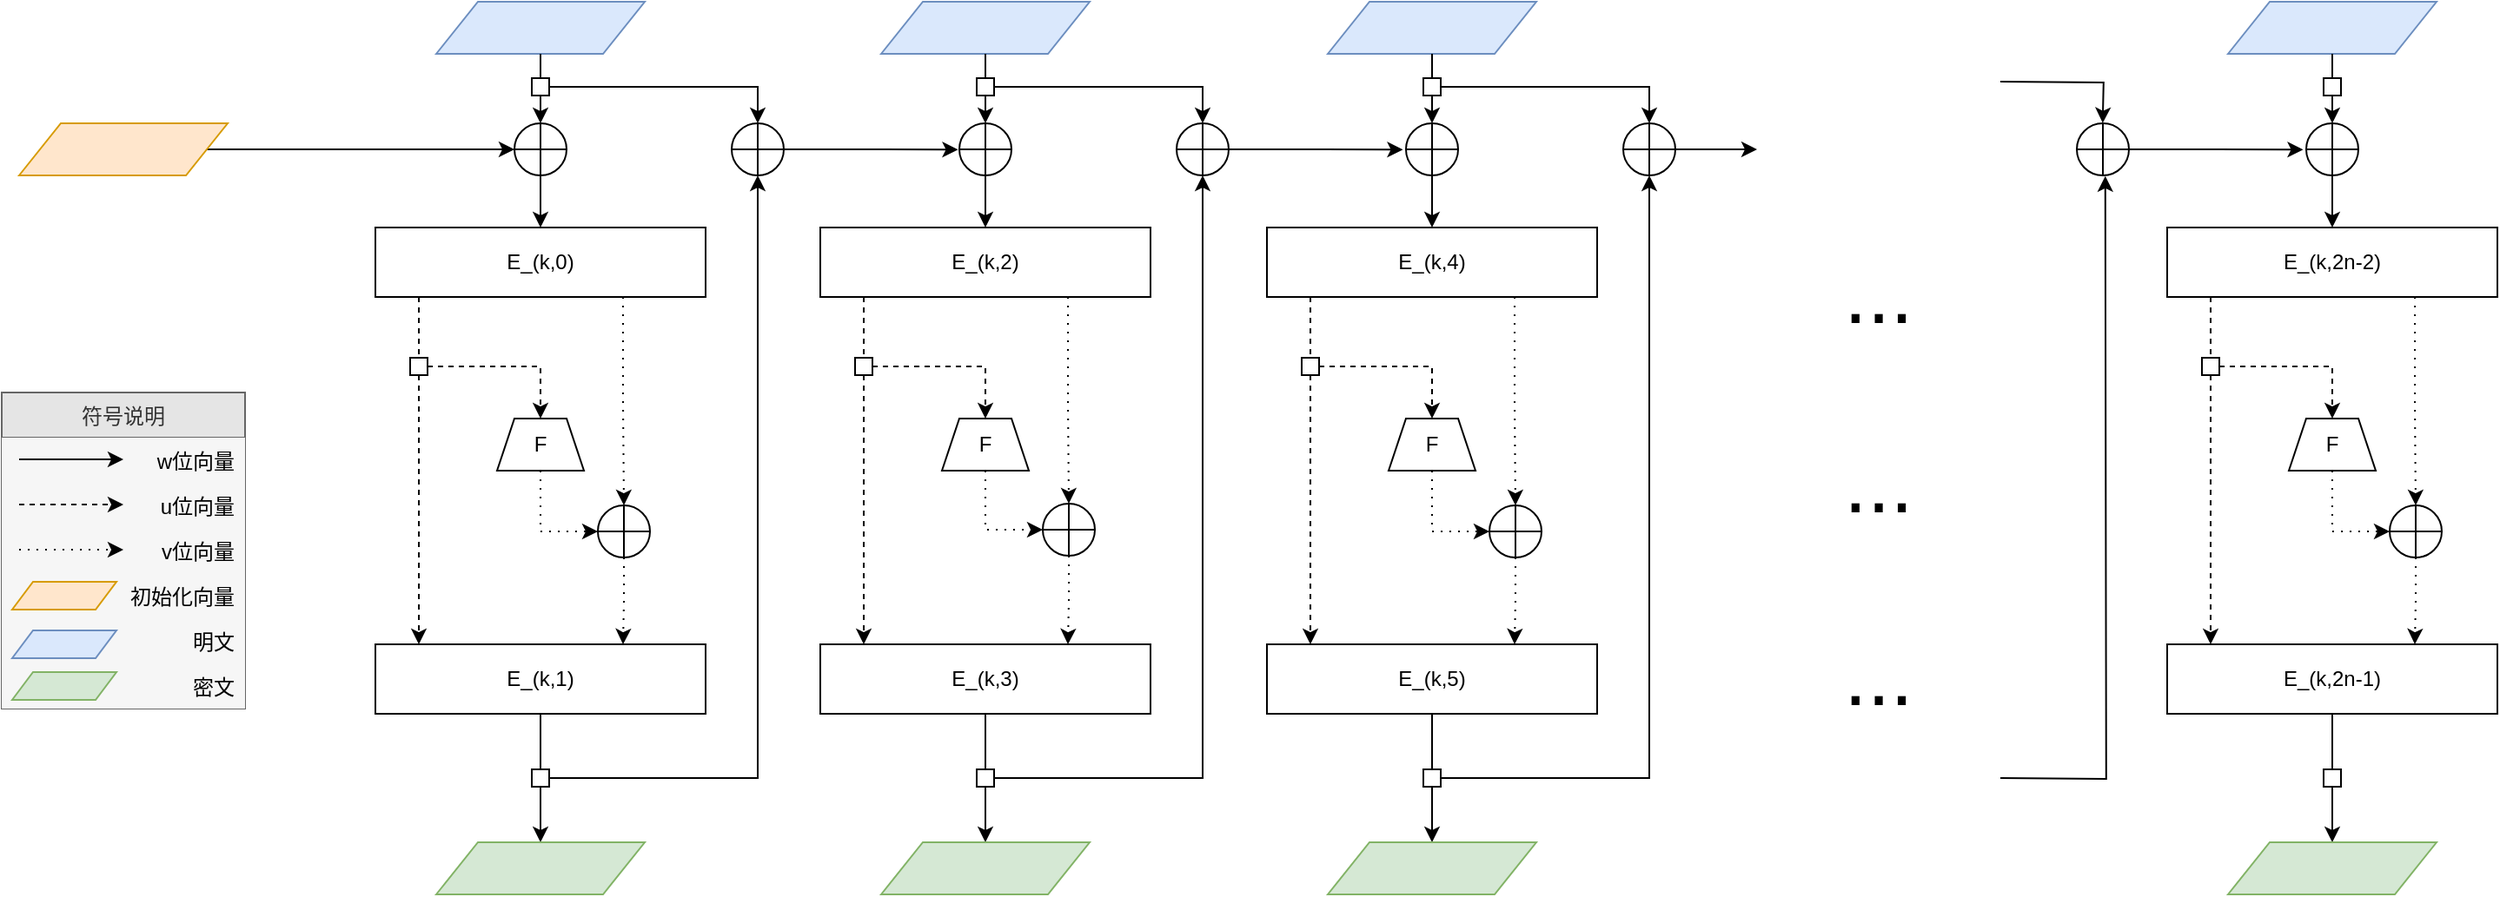 <mxfile version="10.6.7" type="github"><diagram id="4oEtLcobNDLr723CpN-W" name="Page-1"><mxGraphModel dx="1010" dy="571" grid="1" gridSize="10" guides="1" tooltips="1" connect="1" arrows="1" fold="1" page="1" pageScale="1" pageWidth="827" pageHeight="1169" math="0" shadow="0"><root><mxCell id="0"/><mxCell id="1" parent="0"/><mxCell id="2pu9vHIecw2JRhs14vnx-5" style="edgeStyle=orthogonalEdgeStyle;rounded=0;orthogonalLoop=1;jettySize=auto;html=1;exitX=0.5;exitY=1;exitDx=0;exitDy=0;entryX=0.5;entryY=0;entryDx=0;entryDy=0;" parent="1" source="2pu9vHIecw2JRhs14vnx-78" target="2pu9vHIecw2JRhs14vnx-4" edge="1"><mxGeometry relative="1" as="geometry"/></mxCell><mxCell id="2pu9vHIecw2JRhs14vnx-2" value="" style="shape=parallelogram;perimeter=parallelogramPerimeter;whiteSpace=wrap;html=1;fillColor=#dae8fc;strokeColor=#6c8ebf;" parent="1" vertex="1"><mxGeometry x="400" y="100" width="120" height="30" as="geometry"/></mxCell><mxCell id="2pu9vHIecw2JRhs14vnx-13" style="edgeStyle=orthogonalEdgeStyle;rounded=0;orthogonalLoop=1;jettySize=auto;html=1;exitX=0.25;exitY=1;exitDx=0;exitDy=0;entryX=0.5;entryY=0;entryDx=0;entryDy=0;dashed=1;endArrow=none;endFill=0;" parent="1" target="2pu9vHIecw2JRhs14vnx-9" edge="1"><mxGeometry relative="1" as="geometry"><mxPoint x="390" y="270" as="sourcePoint"/></mxGeometry></mxCell><mxCell id="2pu9vHIecw2JRhs14vnx-20" style="edgeStyle=orthogonalEdgeStyle;rounded=0;orthogonalLoop=1;jettySize=auto;html=1;exitX=0.75;exitY=1;exitDx=0;exitDy=0;entryX=0.5;entryY=0;entryDx=0;entryDy=0;endArrow=classic;endFill=1;dashed=1;dashPattern=1 4;" parent="1" source="2pu9vHIecw2JRhs14vnx-3" target="2pu9vHIecw2JRhs14vnx-19" edge="1"><mxGeometry relative="1" as="geometry"/></mxCell><mxCell id="2pu9vHIecw2JRhs14vnx-3" value="E_(k,0)" style="rounded=0;whiteSpace=wrap;html=1;" parent="1" vertex="1"><mxGeometry x="365" y="230" width="190" height="40" as="geometry"/></mxCell><mxCell id="2pu9vHIecw2JRhs14vnx-6" style="edgeStyle=orthogonalEdgeStyle;rounded=0;orthogonalLoop=1;jettySize=auto;html=1;exitX=0.5;exitY=1;exitDx=0;exitDy=0;entryX=0.5;entryY=0;entryDx=0;entryDy=0;" parent="1" source="2pu9vHIecw2JRhs14vnx-4" target="2pu9vHIecw2JRhs14vnx-3" edge="1"><mxGeometry relative="1" as="geometry"/></mxCell><mxCell id="2pu9vHIecw2JRhs14vnx-4" value="" style="shape=orEllipse;perimeter=ellipsePerimeter;whiteSpace=wrap;html=1;backgroundOutline=1;" parent="1" vertex="1"><mxGeometry x="445" y="170" width="30" height="30" as="geometry"/></mxCell><mxCell id="2pu9vHIecw2JRhs14vnx-24" style="edgeStyle=orthogonalEdgeStyle;rounded=0;orthogonalLoop=1;jettySize=auto;html=1;exitX=0.5;exitY=1;exitDx=0;exitDy=0;entryX=0.5;entryY=0;entryDx=0;entryDy=0;endArrow=classic;endFill=1;" parent="1" source="2pu9vHIecw2JRhs14vnx-83" target="2pu9vHIecw2JRhs14vnx-23" edge="1"><mxGeometry relative="1" as="geometry"/></mxCell><mxCell id="2pu9vHIecw2JRhs14vnx-7" value="E_(k,1)" style="rounded=0;whiteSpace=wrap;html=1;" parent="1" vertex="1"><mxGeometry x="365" y="470" width="190" height="40" as="geometry"/></mxCell><mxCell id="2pu9vHIecw2JRhs14vnx-15" style="edgeStyle=orthogonalEdgeStyle;rounded=0;orthogonalLoop=1;jettySize=auto;html=1;exitX=0.5;exitY=1;exitDx=0;exitDy=0;entryX=0.25;entryY=0;entryDx=0;entryDy=0;dashed=1;" parent="1" source="2pu9vHIecw2JRhs14vnx-9" edge="1"><mxGeometry relative="1" as="geometry"><mxPoint x="390" y="470" as="targetPoint"/></mxGeometry></mxCell><mxCell id="2pu9vHIecw2JRhs14vnx-17" style="edgeStyle=orthogonalEdgeStyle;rounded=0;orthogonalLoop=1;jettySize=auto;html=1;exitX=1;exitY=0.5;exitDx=0;exitDy=0;entryX=0.5;entryY=0;entryDx=0;entryDy=0;dashed=1;endArrow=classic;endFill=1;" parent="1" source="2pu9vHIecw2JRhs14vnx-9" target="2pu9vHIecw2JRhs14vnx-16" edge="1"><mxGeometry relative="1" as="geometry"/></mxCell><mxCell id="2pu9vHIecw2JRhs14vnx-9" value="" style="rounded=0;whiteSpace=wrap;html=1;" parent="1" vertex="1"><mxGeometry x="385" y="305" width="10" height="10" as="geometry"/></mxCell><mxCell id="2pu9vHIecw2JRhs14vnx-21" style="edgeStyle=orthogonalEdgeStyle;rounded=0;orthogonalLoop=1;jettySize=auto;html=1;exitX=0.5;exitY=1;exitDx=0;exitDy=0;entryX=0;entryY=0.5;entryDx=0;entryDy=0;dashed=1;endArrow=classic;endFill=1;dashPattern=1 4;" parent="1" source="2pu9vHIecw2JRhs14vnx-16" target="2pu9vHIecw2JRhs14vnx-19" edge="1"><mxGeometry relative="1" as="geometry"/></mxCell><mxCell id="2pu9vHIecw2JRhs14vnx-16" value="F" style="shape=trapezoid;perimeter=trapezoidPerimeter;whiteSpace=wrap;html=1;" parent="1" vertex="1"><mxGeometry x="435" y="340" width="50" height="30" as="geometry"/></mxCell><mxCell id="2pu9vHIecw2JRhs14vnx-22" style="edgeStyle=orthogonalEdgeStyle;rounded=0;orthogonalLoop=1;jettySize=auto;html=1;exitX=0.5;exitY=1;exitDx=0;exitDy=0;entryX=0.75;entryY=0;entryDx=0;entryDy=0;endArrow=classic;endFill=1;dashed=1;dashPattern=1 4;" parent="1" source="2pu9vHIecw2JRhs14vnx-19" target="2pu9vHIecw2JRhs14vnx-7" edge="1"><mxGeometry relative="1" as="geometry"/></mxCell><mxCell id="2pu9vHIecw2JRhs14vnx-19" value="" style="shape=orEllipse;perimeter=ellipsePerimeter;whiteSpace=wrap;html=1;backgroundOutline=1;" parent="1" vertex="1"><mxGeometry x="493" y="390" width="30" height="30" as="geometry"/></mxCell><mxCell id="2pu9vHIecw2JRhs14vnx-23" value="" style="shape=parallelogram;perimeter=parallelogramPerimeter;whiteSpace=wrap;html=1;fillColor=#d5e8d4;strokeColor=#82b366;" parent="1" vertex="1"><mxGeometry x="400" y="584" width="120" height="30" as="geometry"/></mxCell><mxCell id="2pu9vHIecw2JRhs14vnx-77" style="edgeStyle=orthogonalEdgeStyle;rounded=0;orthogonalLoop=1;jettySize=auto;html=1;exitX=1;exitY=0.5;exitDx=0;exitDy=0;entryX=0;entryY=0.5;entryDx=0;entryDy=0;endArrow=classic;endFill=1;" parent="1" source="2pu9vHIecw2JRhs14vnx-76" target="2pu9vHIecw2JRhs14vnx-4" edge="1"><mxGeometry relative="1" as="geometry"/></mxCell><mxCell id="2pu9vHIecw2JRhs14vnx-76" value="" style="shape=parallelogram;perimeter=parallelogramPerimeter;whiteSpace=wrap;html=1;fillColor=#ffe6cc;strokeColor=#d79b00;" parent="1" vertex="1"><mxGeometry x="160" y="170" width="120" height="30" as="geometry"/></mxCell><mxCell id="2pu9vHIecw2JRhs14vnx-194" style="edgeStyle=orthogonalEdgeStyle;rounded=0;orthogonalLoop=1;jettySize=auto;html=1;exitX=1;exitY=0.5;exitDx=0;exitDy=0;entryX=0.5;entryY=0;entryDx=0;entryDy=0;endArrow=classic;endFill=1;" parent="1" source="2pu9vHIecw2JRhs14vnx-78" target="2pu9vHIecw2JRhs14vnx-80" edge="1"><mxGeometry relative="1" as="geometry"/></mxCell><mxCell id="2pu9vHIecw2JRhs14vnx-78" value="" style="rounded=0;whiteSpace=wrap;html=1;" parent="1" vertex="1"><mxGeometry x="455" y="144" width="10" height="10" as="geometry"/></mxCell><mxCell id="2pu9vHIecw2JRhs14vnx-79" style="edgeStyle=orthogonalEdgeStyle;rounded=0;orthogonalLoop=1;jettySize=auto;html=1;exitX=0.5;exitY=1;exitDx=0;exitDy=0;entryX=0.5;entryY=0;entryDx=0;entryDy=0;endArrow=none;endFill=0;" parent="1" source="2pu9vHIecw2JRhs14vnx-2" target="2pu9vHIecw2JRhs14vnx-78" edge="1"><mxGeometry relative="1" as="geometry"><mxPoint x="460.235" y="129.824" as="sourcePoint"/><mxPoint x="460.235" y="169.824" as="targetPoint"/></mxGeometry></mxCell><mxCell id="2pu9vHIecw2JRhs14vnx-86" style="edgeStyle=orthogonalEdgeStyle;rounded=0;orthogonalLoop=1;jettySize=auto;html=1;exitX=1;exitY=0.5;exitDx=0;exitDy=0;entryX=0;entryY=0.5;entryDx=0;entryDy=0;endArrow=classic;endFill=1;" parent="1" source="2pu9vHIecw2JRhs14vnx-80" edge="1"><mxGeometry relative="1" as="geometry"><mxPoint x="700.235" y="185.118" as="targetPoint"/></mxGeometry></mxCell><mxCell id="2pu9vHIecw2JRhs14vnx-80" value="" style="shape=orEllipse;perimeter=ellipsePerimeter;whiteSpace=wrap;html=1;backgroundOutline=1;" parent="1" vertex="1"><mxGeometry x="570" y="170" width="30" height="30" as="geometry"/></mxCell><mxCell id="2pu9vHIecw2JRhs14vnx-85" style="edgeStyle=orthogonalEdgeStyle;rounded=0;orthogonalLoop=1;jettySize=auto;html=1;exitX=1;exitY=0.5;exitDx=0;exitDy=0;entryX=0.5;entryY=1;entryDx=0;entryDy=0;endArrow=classic;endFill=1;" parent="1" source="2pu9vHIecw2JRhs14vnx-83" target="2pu9vHIecw2JRhs14vnx-80" edge="1"><mxGeometry relative="1" as="geometry"/></mxCell><mxCell id="2pu9vHIecw2JRhs14vnx-83" value="" style="rounded=0;whiteSpace=wrap;html=1;" parent="1" vertex="1"><mxGeometry x="455" y="542" width="10" height="10" as="geometry"/></mxCell><mxCell id="2pu9vHIecw2JRhs14vnx-84" style="edgeStyle=orthogonalEdgeStyle;rounded=0;orthogonalLoop=1;jettySize=auto;html=1;exitX=0.5;exitY=1;exitDx=0;exitDy=0;entryX=0.5;entryY=0;entryDx=0;entryDy=0;endArrow=none;endFill=0;" parent="1" source="2pu9vHIecw2JRhs14vnx-7" target="2pu9vHIecw2JRhs14vnx-83" edge="1"><mxGeometry relative="1" as="geometry"><mxPoint x="460.235" y="509.824" as="sourcePoint"/><mxPoint x="460.235" y="583.941" as="targetPoint"/></mxGeometry></mxCell><mxCell id="2pu9vHIecw2JRhs14vnx-87" style="edgeStyle=orthogonalEdgeStyle;rounded=0;orthogonalLoop=1;jettySize=auto;html=1;exitX=0.5;exitY=1;exitDx=0;exitDy=0;entryX=0.5;entryY=0;entryDx=0;entryDy=0;" parent="1" source="2pu9vHIecw2JRhs14vnx-105" target="2pu9vHIecw2JRhs14vnx-94" edge="1"><mxGeometry relative="1" as="geometry"/></mxCell><mxCell id="2pu9vHIecw2JRhs14vnx-88" value="" style="shape=parallelogram;perimeter=parallelogramPerimeter;whiteSpace=wrap;html=1;fillColor=#dae8fc;strokeColor=#6c8ebf;" parent="1" vertex="1"><mxGeometry x="656" y="100" width="120" height="30" as="geometry"/></mxCell><mxCell id="2pu9vHIecw2JRhs14vnx-89" style="edgeStyle=orthogonalEdgeStyle;rounded=0;orthogonalLoop=1;jettySize=auto;html=1;exitX=0.25;exitY=1;exitDx=0;exitDy=0;entryX=0.5;entryY=0;entryDx=0;entryDy=0;dashed=1;endArrow=none;endFill=0;" parent="1" target="2pu9vHIecw2JRhs14vnx-99" edge="1"><mxGeometry relative="1" as="geometry"><mxPoint x="646" y="270" as="sourcePoint"/></mxGeometry></mxCell><mxCell id="2pu9vHIecw2JRhs14vnx-90" style="edgeStyle=orthogonalEdgeStyle;rounded=0;orthogonalLoop=1;jettySize=auto;html=1;exitX=0.75;exitY=1;exitDx=0;exitDy=0;entryX=0.5;entryY=0;entryDx=0;entryDy=0;endArrow=classic;endFill=1;dashed=1;dashPattern=1 4;" parent="1" source="2pu9vHIecw2JRhs14vnx-91" target="2pu9vHIecw2JRhs14vnx-103" edge="1"><mxGeometry relative="1" as="geometry"/></mxCell><mxCell id="2pu9vHIecw2JRhs14vnx-91" value="E_(k,2)" style="rounded=0;whiteSpace=wrap;html=1;" parent="1" vertex="1"><mxGeometry x="621" y="230" width="190" height="40" as="geometry"/></mxCell><mxCell id="2pu9vHIecw2JRhs14vnx-92" style="edgeStyle=orthogonalEdgeStyle;rounded=0;orthogonalLoop=1;jettySize=auto;html=1;exitX=0.5;exitY=1;exitDx=0;exitDy=0;entryX=0.5;entryY=0;entryDx=0;entryDy=0;" parent="1" source="2pu9vHIecw2JRhs14vnx-94" target="2pu9vHIecw2JRhs14vnx-91" edge="1"><mxGeometry relative="1" as="geometry"/></mxCell><mxCell id="2pu9vHIecw2JRhs14vnx-94" value="" style="shape=orEllipse;perimeter=ellipsePerimeter;whiteSpace=wrap;html=1;backgroundOutline=1;" parent="1" vertex="1"><mxGeometry x="701" y="170" width="30" height="30" as="geometry"/></mxCell><mxCell id="2pu9vHIecw2JRhs14vnx-95" style="edgeStyle=orthogonalEdgeStyle;rounded=0;orthogonalLoop=1;jettySize=auto;html=1;exitX=0.5;exitY=1;exitDx=0;exitDy=0;entryX=0.5;entryY=0;entryDx=0;entryDy=0;endArrow=classic;endFill=1;" parent="1" source="2pu9vHIecw2JRhs14vnx-110" target="2pu9vHIecw2JRhs14vnx-104" edge="1"><mxGeometry relative="1" as="geometry"/></mxCell><mxCell id="2pu9vHIecw2JRhs14vnx-96" value="E_(k,3)" style="rounded=0;whiteSpace=wrap;html=1;" parent="1" vertex="1"><mxGeometry x="621" y="470" width="190" height="40" as="geometry"/></mxCell><mxCell id="2pu9vHIecw2JRhs14vnx-97" style="edgeStyle=orthogonalEdgeStyle;rounded=0;orthogonalLoop=1;jettySize=auto;html=1;exitX=0.5;exitY=1;exitDx=0;exitDy=0;entryX=0.25;entryY=0;entryDx=0;entryDy=0;dashed=1;" parent="1" source="2pu9vHIecw2JRhs14vnx-99" edge="1"><mxGeometry relative="1" as="geometry"><mxPoint x="646" y="470" as="targetPoint"/></mxGeometry></mxCell><mxCell id="2pu9vHIecw2JRhs14vnx-98" style="edgeStyle=orthogonalEdgeStyle;rounded=0;orthogonalLoop=1;jettySize=auto;html=1;exitX=1;exitY=0.5;exitDx=0;exitDy=0;entryX=0.5;entryY=0;entryDx=0;entryDy=0;dashed=1;endArrow=classic;endFill=1;" parent="1" source="2pu9vHIecw2JRhs14vnx-99" target="2pu9vHIecw2JRhs14vnx-101" edge="1"><mxGeometry relative="1" as="geometry"/></mxCell><mxCell id="2pu9vHIecw2JRhs14vnx-99" value="" style="rounded=0;whiteSpace=wrap;html=1;" parent="1" vertex="1"><mxGeometry x="641" y="305" width="10" height="10" as="geometry"/></mxCell><mxCell id="2pu9vHIecw2JRhs14vnx-100" style="edgeStyle=orthogonalEdgeStyle;rounded=0;orthogonalLoop=1;jettySize=auto;html=1;exitX=0.5;exitY=1;exitDx=0;exitDy=0;entryX=0;entryY=0.5;entryDx=0;entryDy=0;dashed=1;endArrow=classic;endFill=1;dashPattern=1 4;" parent="1" source="2pu9vHIecw2JRhs14vnx-101" target="2pu9vHIecw2JRhs14vnx-103" edge="1"><mxGeometry relative="1" as="geometry"/></mxCell><mxCell id="2pu9vHIecw2JRhs14vnx-101" value="F" style="shape=trapezoid;perimeter=trapezoidPerimeter;whiteSpace=wrap;html=1;" parent="1" vertex="1"><mxGeometry x="691" y="340" width="50" height="30" as="geometry"/></mxCell><mxCell id="2pu9vHIecw2JRhs14vnx-102" style="edgeStyle=orthogonalEdgeStyle;rounded=0;orthogonalLoop=1;jettySize=auto;html=1;exitX=0.5;exitY=1;exitDx=0;exitDy=0;entryX=0.75;entryY=0;entryDx=0;entryDy=0;endArrow=classic;endFill=1;dashed=1;dashPattern=1 4;" parent="1" source="2pu9vHIecw2JRhs14vnx-103" target="2pu9vHIecw2JRhs14vnx-96" edge="1"><mxGeometry relative="1" as="geometry"/></mxCell><mxCell id="2pu9vHIecw2JRhs14vnx-103" value="" style="shape=orEllipse;perimeter=ellipsePerimeter;whiteSpace=wrap;html=1;backgroundOutline=1;" parent="1" vertex="1"><mxGeometry x="749" y="389" width="30" height="30" as="geometry"/></mxCell><mxCell id="2pu9vHIecw2JRhs14vnx-104" value="" style="shape=parallelogram;perimeter=parallelogramPerimeter;whiteSpace=wrap;html=1;fillColor=#d5e8d4;strokeColor=#82b366;" parent="1" vertex="1"><mxGeometry x="656" y="584" width="120" height="30" as="geometry"/></mxCell><mxCell id="2pu9vHIecw2JRhs14vnx-195" style="edgeStyle=orthogonalEdgeStyle;rounded=0;orthogonalLoop=1;jettySize=auto;html=1;exitX=1;exitY=0.5;exitDx=0;exitDy=0;entryX=0.5;entryY=0;entryDx=0;entryDy=0;endArrow=classic;endFill=1;" parent="1" source="2pu9vHIecw2JRhs14vnx-105" target="2pu9vHIecw2JRhs14vnx-108" edge="1"><mxGeometry relative="1" as="geometry"/></mxCell><mxCell id="2pu9vHIecw2JRhs14vnx-105" value="" style="rounded=0;whiteSpace=wrap;html=1;" parent="1" vertex="1"><mxGeometry x="711" y="144" width="10" height="10" as="geometry"/></mxCell><mxCell id="2pu9vHIecw2JRhs14vnx-106" style="edgeStyle=orthogonalEdgeStyle;rounded=0;orthogonalLoop=1;jettySize=auto;html=1;exitX=0.5;exitY=1;exitDx=0;exitDy=0;entryX=0.5;entryY=0;entryDx=0;entryDy=0;endArrow=none;endFill=0;" parent="1" source="2pu9vHIecw2JRhs14vnx-88" target="2pu9vHIecw2JRhs14vnx-105" edge="1"><mxGeometry relative="1" as="geometry"><mxPoint x="716.235" y="129.824" as="sourcePoint"/><mxPoint x="716.235" y="169.824" as="targetPoint"/></mxGeometry></mxCell><mxCell id="2pu9vHIecw2JRhs14vnx-107" style="edgeStyle=orthogonalEdgeStyle;rounded=0;orthogonalLoop=1;jettySize=auto;html=1;exitX=1;exitY=0.5;exitDx=0;exitDy=0;entryX=0;entryY=0.5;entryDx=0;entryDy=0;endArrow=classic;endFill=1;" parent="1" source="2pu9vHIecw2JRhs14vnx-108" edge="1"><mxGeometry relative="1" as="geometry"><mxPoint x="956.235" y="185.118" as="targetPoint"/></mxGeometry></mxCell><mxCell id="2pu9vHIecw2JRhs14vnx-108" value="" style="shape=orEllipse;perimeter=ellipsePerimeter;whiteSpace=wrap;html=1;backgroundOutline=1;" parent="1" vertex="1"><mxGeometry x="826" y="170" width="30" height="30" as="geometry"/></mxCell><mxCell id="2pu9vHIecw2JRhs14vnx-109" style="edgeStyle=orthogonalEdgeStyle;rounded=0;orthogonalLoop=1;jettySize=auto;html=1;exitX=1;exitY=0.5;exitDx=0;exitDy=0;entryX=0.5;entryY=1;entryDx=0;entryDy=0;endArrow=classic;endFill=1;" parent="1" source="2pu9vHIecw2JRhs14vnx-110" target="2pu9vHIecw2JRhs14vnx-108" edge="1"><mxGeometry relative="1" as="geometry"/></mxCell><mxCell id="2pu9vHIecw2JRhs14vnx-110" value="" style="rounded=0;whiteSpace=wrap;html=1;" parent="1" vertex="1"><mxGeometry x="711" y="542" width="10" height="10" as="geometry"/></mxCell><mxCell id="2pu9vHIecw2JRhs14vnx-111" style="edgeStyle=orthogonalEdgeStyle;rounded=0;orthogonalLoop=1;jettySize=auto;html=1;exitX=0.5;exitY=1;exitDx=0;exitDy=0;entryX=0.5;entryY=0;entryDx=0;entryDy=0;endArrow=none;endFill=0;" parent="1" source="2pu9vHIecw2JRhs14vnx-96" target="2pu9vHIecw2JRhs14vnx-110" edge="1"><mxGeometry relative="1" as="geometry"><mxPoint x="716.235" y="509.824" as="sourcePoint"/><mxPoint x="716.235" y="583.941" as="targetPoint"/></mxGeometry></mxCell><mxCell id="2pu9vHIecw2JRhs14vnx-138" style="edgeStyle=orthogonalEdgeStyle;rounded=0;orthogonalLoop=1;jettySize=auto;html=1;exitX=0.5;exitY=1;exitDx=0;exitDy=0;entryX=0.5;entryY=0;entryDx=0;entryDy=0;" parent="1" source="2pu9vHIecw2JRhs14vnx-156" target="2pu9vHIecw2JRhs14vnx-145" edge="1"><mxGeometry relative="1" as="geometry"/></mxCell><mxCell id="2pu9vHIecw2JRhs14vnx-139" value="" style="shape=parallelogram;perimeter=parallelogramPerimeter;whiteSpace=wrap;html=1;fillColor=#dae8fc;strokeColor=#6c8ebf;" parent="1" vertex="1"><mxGeometry x="913" y="100" width="120" height="30" as="geometry"/></mxCell><mxCell id="2pu9vHIecw2JRhs14vnx-140" style="edgeStyle=orthogonalEdgeStyle;rounded=0;orthogonalLoop=1;jettySize=auto;html=1;exitX=0.25;exitY=1;exitDx=0;exitDy=0;entryX=0.5;entryY=0;entryDx=0;entryDy=0;dashed=1;endArrow=none;endFill=0;" parent="1" target="2pu9vHIecw2JRhs14vnx-150" edge="1"><mxGeometry relative="1" as="geometry"><mxPoint x="903" y="270" as="sourcePoint"/></mxGeometry></mxCell><mxCell id="2pu9vHIecw2JRhs14vnx-141" style="edgeStyle=orthogonalEdgeStyle;rounded=0;orthogonalLoop=1;jettySize=auto;html=1;exitX=0.75;exitY=1;exitDx=0;exitDy=0;entryX=0.5;entryY=0;entryDx=0;entryDy=0;endArrow=classic;endFill=1;dashed=1;dashPattern=1 4;" parent="1" source="2pu9vHIecw2JRhs14vnx-142" target="2pu9vHIecw2JRhs14vnx-154" edge="1"><mxGeometry relative="1" as="geometry"/></mxCell><mxCell id="2pu9vHIecw2JRhs14vnx-142" value="E_(k,4)" style="rounded=0;whiteSpace=wrap;html=1;" parent="1" vertex="1"><mxGeometry x="878" y="230" width="190" height="40" as="geometry"/></mxCell><mxCell id="2pu9vHIecw2JRhs14vnx-143" style="edgeStyle=orthogonalEdgeStyle;rounded=0;orthogonalLoop=1;jettySize=auto;html=1;exitX=0.5;exitY=1;exitDx=0;exitDy=0;entryX=0.5;entryY=0;entryDx=0;entryDy=0;" parent="1" source="2pu9vHIecw2JRhs14vnx-145" target="2pu9vHIecw2JRhs14vnx-142" edge="1"><mxGeometry relative="1" as="geometry"/></mxCell><mxCell id="2pu9vHIecw2JRhs14vnx-145" value="" style="shape=orEllipse;perimeter=ellipsePerimeter;whiteSpace=wrap;html=1;backgroundOutline=1;" parent="1" vertex="1"><mxGeometry x="958" y="170" width="30" height="30" as="geometry"/></mxCell><mxCell id="2pu9vHIecw2JRhs14vnx-146" style="edgeStyle=orthogonalEdgeStyle;rounded=0;orthogonalLoop=1;jettySize=auto;html=1;exitX=0.5;exitY=1;exitDx=0;exitDy=0;entryX=0.5;entryY=0;entryDx=0;entryDy=0;endArrow=classic;endFill=1;" parent="1" source="2pu9vHIecw2JRhs14vnx-161" target="2pu9vHIecw2JRhs14vnx-155" edge="1"><mxGeometry relative="1" as="geometry"/></mxCell><mxCell id="2pu9vHIecw2JRhs14vnx-147" value="E_(k,5)" style="rounded=0;whiteSpace=wrap;html=1;" parent="1" vertex="1"><mxGeometry x="878" y="470" width="190" height="40" as="geometry"/></mxCell><mxCell id="2pu9vHIecw2JRhs14vnx-148" style="edgeStyle=orthogonalEdgeStyle;rounded=0;orthogonalLoop=1;jettySize=auto;html=1;exitX=0.5;exitY=1;exitDx=0;exitDy=0;entryX=0.25;entryY=0;entryDx=0;entryDy=0;dashed=1;" parent="1" source="2pu9vHIecw2JRhs14vnx-150" edge="1"><mxGeometry relative="1" as="geometry"><mxPoint x="903" y="470" as="targetPoint"/></mxGeometry></mxCell><mxCell id="2pu9vHIecw2JRhs14vnx-149" style="edgeStyle=orthogonalEdgeStyle;rounded=0;orthogonalLoop=1;jettySize=auto;html=1;exitX=1;exitY=0.5;exitDx=0;exitDy=0;entryX=0.5;entryY=0;entryDx=0;entryDy=0;dashed=1;endArrow=classic;endFill=1;" parent="1" source="2pu9vHIecw2JRhs14vnx-150" target="2pu9vHIecw2JRhs14vnx-152" edge="1"><mxGeometry relative="1" as="geometry"/></mxCell><mxCell id="2pu9vHIecw2JRhs14vnx-150" value="" style="rounded=0;whiteSpace=wrap;html=1;" parent="1" vertex="1"><mxGeometry x="898" y="305" width="10" height="10" as="geometry"/></mxCell><mxCell id="2pu9vHIecw2JRhs14vnx-151" style="edgeStyle=orthogonalEdgeStyle;rounded=0;orthogonalLoop=1;jettySize=auto;html=1;exitX=0.5;exitY=1;exitDx=0;exitDy=0;entryX=0;entryY=0.5;entryDx=0;entryDy=0;dashed=1;endArrow=classic;endFill=1;dashPattern=1 4;" parent="1" source="2pu9vHIecw2JRhs14vnx-152" target="2pu9vHIecw2JRhs14vnx-154" edge="1"><mxGeometry relative="1" as="geometry"/></mxCell><mxCell id="2pu9vHIecw2JRhs14vnx-152" value="F" style="shape=trapezoid;perimeter=trapezoidPerimeter;whiteSpace=wrap;html=1;" parent="1" vertex="1"><mxGeometry x="948" y="340" width="50" height="30" as="geometry"/></mxCell><mxCell id="2pu9vHIecw2JRhs14vnx-153" style="edgeStyle=orthogonalEdgeStyle;rounded=0;orthogonalLoop=1;jettySize=auto;html=1;exitX=0.5;exitY=1;exitDx=0;exitDy=0;entryX=0.75;entryY=0;entryDx=0;entryDy=0;endArrow=classic;endFill=1;dashed=1;dashPattern=1 4;" parent="1" source="2pu9vHIecw2JRhs14vnx-154" target="2pu9vHIecw2JRhs14vnx-147" edge="1"><mxGeometry relative="1" as="geometry"/></mxCell><mxCell id="2pu9vHIecw2JRhs14vnx-154" value="" style="shape=orEllipse;perimeter=ellipsePerimeter;whiteSpace=wrap;html=1;backgroundOutline=1;" parent="1" vertex="1"><mxGeometry x="1006" y="390" width="30" height="30" as="geometry"/></mxCell><mxCell id="2pu9vHIecw2JRhs14vnx-155" value="" style="shape=parallelogram;perimeter=parallelogramPerimeter;whiteSpace=wrap;html=1;fillColor=#d5e8d4;strokeColor=#82b366;" parent="1" vertex="1"><mxGeometry x="913" y="584" width="120" height="30" as="geometry"/></mxCell><mxCell id="2pu9vHIecw2JRhs14vnx-200" style="edgeStyle=orthogonalEdgeStyle;rounded=0;orthogonalLoop=1;jettySize=auto;html=1;exitX=1;exitY=0.5;exitDx=0;exitDy=0;entryX=0.5;entryY=0;entryDx=0;entryDy=0;endArrow=classic;endFill=1;" parent="1" source="2pu9vHIecw2JRhs14vnx-156" target="2pu9vHIecw2JRhs14vnx-159" edge="1"><mxGeometry relative="1" as="geometry"/></mxCell><mxCell id="2pu9vHIecw2JRhs14vnx-156" value="" style="rounded=0;whiteSpace=wrap;html=1;" parent="1" vertex="1"><mxGeometry x="968" y="144" width="10" height="10" as="geometry"/></mxCell><mxCell id="2pu9vHIecw2JRhs14vnx-157" style="edgeStyle=orthogonalEdgeStyle;rounded=0;orthogonalLoop=1;jettySize=auto;html=1;exitX=0.5;exitY=1;exitDx=0;exitDy=0;entryX=0.5;entryY=0;entryDx=0;entryDy=0;endArrow=none;endFill=0;" parent="1" source="2pu9vHIecw2JRhs14vnx-139" target="2pu9vHIecw2JRhs14vnx-156" edge="1"><mxGeometry relative="1" as="geometry"><mxPoint x="973.235" y="129.824" as="sourcePoint"/><mxPoint x="973.235" y="169.824" as="targetPoint"/></mxGeometry></mxCell><mxCell id="2pu9vHIecw2JRhs14vnx-158" style="edgeStyle=orthogonalEdgeStyle;rounded=0;orthogonalLoop=1;jettySize=auto;html=1;exitX=1;exitY=0.5;exitDx=0;exitDy=0;endArrow=classic;endFill=1;" parent="1" source="2pu9vHIecw2JRhs14vnx-159" edge="1"><mxGeometry relative="1" as="geometry"><mxPoint x="1160" y="185" as="targetPoint"/></mxGeometry></mxCell><mxCell id="2pu9vHIecw2JRhs14vnx-159" value="" style="shape=orEllipse;perimeter=ellipsePerimeter;whiteSpace=wrap;html=1;backgroundOutline=1;" parent="1" vertex="1"><mxGeometry x="1083" y="170" width="30" height="30" as="geometry"/></mxCell><mxCell id="2pu9vHIecw2JRhs14vnx-160" style="edgeStyle=orthogonalEdgeStyle;rounded=0;orthogonalLoop=1;jettySize=auto;html=1;exitX=1;exitY=0.5;exitDx=0;exitDy=0;entryX=0.5;entryY=1;entryDx=0;entryDy=0;endArrow=classic;endFill=1;" parent="1" source="2pu9vHIecw2JRhs14vnx-161" target="2pu9vHIecw2JRhs14vnx-159" edge="1"><mxGeometry relative="1" as="geometry"/></mxCell><mxCell id="2pu9vHIecw2JRhs14vnx-161" value="" style="rounded=0;whiteSpace=wrap;html=1;" parent="1" vertex="1"><mxGeometry x="968" y="542" width="10" height="10" as="geometry"/></mxCell><mxCell id="2pu9vHIecw2JRhs14vnx-162" style="edgeStyle=orthogonalEdgeStyle;rounded=0;orthogonalLoop=1;jettySize=auto;html=1;exitX=0.5;exitY=1;exitDx=0;exitDy=0;entryX=0.5;entryY=0;entryDx=0;entryDy=0;endArrow=none;endFill=0;" parent="1" source="2pu9vHIecw2JRhs14vnx-147" target="2pu9vHIecw2JRhs14vnx-161" edge="1"><mxGeometry relative="1" as="geometry"><mxPoint x="973.235" y="509.824" as="sourcePoint"/><mxPoint x="973.235" y="583.941" as="targetPoint"/></mxGeometry></mxCell><mxCell id="2pu9vHIecw2JRhs14vnx-163" style="edgeStyle=orthogonalEdgeStyle;rounded=0;orthogonalLoop=1;jettySize=auto;html=1;exitX=1;exitY=0.5;exitDx=0;exitDy=0;entryX=0;entryY=0.5;entryDx=0;entryDy=0;endArrow=classic;endFill=1;" parent="1" source="2pu9vHIecw2JRhs14vnx-164" edge="1"><mxGeometry relative="1" as="geometry"><mxPoint x="1474.235" y="185.118" as="targetPoint"/></mxGeometry></mxCell><mxCell id="2pu9vHIecw2JRhs14vnx-164" value="" style="shape=orEllipse;perimeter=ellipsePerimeter;whiteSpace=wrap;html=1;backgroundOutline=1;" parent="1" vertex="1"><mxGeometry x="1344" y="170" width="30" height="30" as="geometry"/></mxCell><mxCell id="2pu9vHIecw2JRhs14vnx-165" style="edgeStyle=orthogonalEdgeStyle;rounded=0;orthogonalLoop=1;jettySize=auto;html=1;exitX=0.5;exitY=1;exitDx=0;exitDy=0;entryX=0.5;entryY=0;entryDx=0;entryDy=0;" parent="1" source="2pu9vHIecw2JRhs14vnx-183" target="2pu9vHIecw2JRhs14vnx-172" edge="1"><mxGeometry relative="1" as="geometry"/></mxCell><mxCell id="2pu9vHIecw2JRhs14vnx-166" value="" style="shape=parallelogram;perimeter=parallelogramPerimeter;whiteSpace=wrap;html=1;fillColor=#dae8fc;strokeColor=#6c8ebf;" parent="1" vertex="1"><mxGeometry x="1431" y="100" width="120" height="30" as="geometry"/></mxCell><mxCell id="2pu9vHIecw2JRhs14vnx-167" style="edgeStyle=orthogonalEdgeStyle;rounded=0;orthogonalLoop=1;jettySize=auto;html=1;exitX=0.25;exitY=1;exitDx=0;exitDy=0;entryX=0.5;entryY=0;entryDx=0;entryDy=0;dashed=1;endArrow=none;endFill=0;" parent="1" target="2pu9vHIecw2JRhs14vnx-177" edge="1"><mxGeometry relative="1" as="geometry"><mxPoint x="1421" y="270" as="sourcePoint"/></mxGeometry></mxCell><mxCell id="2pu9vHIecw2JRhs14vnx-168" style="edgeStyle=orthogonalEdgeStyle;rounded=0;orthogonalLoop=1;jettySize=auto;html=1;exitX=0.75;exitY=1;exitDx=0;exitDy=0;entryX=0.5;entryY=0;entryDx=0;entryDy=0;endArrow=classic;endFill=1;dashed=1;dashPattern=1 4;" parent="1" source="2pu9vHIecw2JRhs14vnx-169" target="2pu9vHIecw2JRhs14vnx-181" edge="1"><mxGeometry relative="1" as="geometry"/></mxCell><mxCell id="2pu9vHIecw2JRhs14vnx-169" value="E_(k,2n-2)" style="rounded=0;whiteSpace=wrap;html=1;" parent="1" vertex="1"><mxGeometry x="1396" y="230" width="190" height="40" as="geometry"/></mxCell><mxCell id="2pu9vHIecw2JRhs14vnx-170" style="edgeStyle=orthogonalEdgeStyle;rounded=0;orthogonalLoop=1;jettySize=auto;html=1;exitX=0.5;exitY=1;exitDx=0;exitDy=0;entryX=0.5;entryY=0;entryDx=0;entryDy=0;" parent="1" source="2pu9vHIecw2JRhs14vnx-172" target="2pu9vHIecw2JRhs14vnx-169" edge="1"><mxGeometry relative="1" as="geometry"/></mxCell><mxCell id="2pu9vHIecw2JRhs14vnx-172" value="" style="shape=orEllipse;perimeter=ellipsePerimeter;whiteSpace=wrap;html=1;backgroundOutline=1;" parent="1" vertex="1"><mxGeometry x="1476" y="170" width="30" height="30" as="geometry"/></mxCell><mxCell id="2pu9vHIecw2JRhs14vnx-173" style="edgeStyle=orthogonalEdgeStyle;rounded=0;orthogonalLoop=1;jettySize=auto;html=1;exitX=0.5;exitY=1;exitDx=0;exitDy=0;entryX=0.5;entryY=0;entryDx=0;entryDy=0;endArrow=classic;endFill=1;" parent="1" source="2pu9vHIecw2JRhs14vnx-188" target="2pu9vHIecw2JRhs14vnx-182" edge="1"><mxGeometry relative="1" as="geometry"/></mxCell><mxCell id="2pu9vHIecw2JRhs14vnx-174" value="E_(k,2n-1)" style="rounded=0;whiteSpace=wrap;html=1;" parent="1" vertex="1"><mxGeometry x="1396" y="470" width="190" height="40" as="geometry"/></mxCell><mxCell id="2pu9vHIecw2JRhs14vnx-175" style="edgeStyle=orthogonalEdgeStyle;rounded=0;orthogonalLoop=1;jettySize=auto;html=1;exitX=0.5;exitY=1;exitDx=0;exitDy=0;entryX=0.25;entryY=0;entryDx=0;entryDy=0;dashed=1;" parent="1" source="2pu9vHIecw2JRhs14vnx-177" edge="1"><mxGeometry relative="1" as="geometry"><mxPoint x="1421" y="470" as="targetPoint"/></mxGeometry></mxCell><mxCell id="2pu9vHIecw2JRhs14vnx-176" style="edgeStyle=orthogonalEdgeStyle;rounded=0;orthogonalLoop=1;jettySize=auto;html=1;exitX=1;exitY=0.5;exitDx=0;exitDy=0;entryX=0.5;entryY=0;entryDx=0;entryDy=0;dashed=1;endArrow=classic;endFill=1;" parent="1" source="2pu9vHIecw2JRhs14vnx-177" target="2pu9vHIecw2JRhs14vnx-179" edge="1"><mxGeometry relative="1" as="geometry"/></mxCell><mxCell id="2pu9vHIecw2JRhs14vnx-177" value="" style="rounded=0;whiteSpace=wrap;html=1;" parent="1" vertex="1"><mxGeometry x="1416" y="305" width="10" height="10" as="geometry"/></mxCell><mxCell id="2pu9vHIecw2JRhs14vnx-178" style="edgeStyle=orthogonalEdgeStyle;rounded=0;orthogonalLoop=1;jettySize=auto;html=1;exitX=0.5;exitY=1;exitDx=0;exitDy=0;entryX=0;entryY=0.5;entryDx=0;entryDy=0;dashed=1;endArrow=classic;endFill=1;dashPattern=1 4;" parent="1" source="2pu9vHIecw2JRhs14vnx-179" target="2pu9vHIecw2JRhs14vnx-181" edge="1"><mxGeometry relative="1" as="geometry"/></mxCell><mxCell id="2pu9vHIecw2JRhs14vnx-179" value="F" style="shape=trapezoid;perimeter=trapezoidPerimeter;whiteSpace=wrap;html=1;" parent="1" vertex="1"><mxGeometry x="1466" y="340" width="50" height="30" as="geometry"/></mxCell><mxCell id="2pu9vHIecw2JRhs14vnx-180" style="edgeStyle=orthogonalEdgeStyle;rounded=0;orthogonalLoop=1;jettySize=auto;html=1;exitX=0.5;exitY=1;exitDx=0;exitDy=0;entryX=0.75;entryY=0;entryDx=0;entryDy=0;endArrow=classic;endFill=1;dashed=1;dashPattern=1 4;" parent="1" source="2pu9vHIecw2JRhs14vnx-181" target="2pu9vHIecw2JRhs14vnx-174" edge="1"><mxGeometry relative="1" as="geometry"/></mxCell><mxCell id="2pu9vHIecw2JRhs14vnx-181" value="" style="shape=orEllipse;perimeter=ellipsePerimeter;whiteSpace=wrap;html=1;backgroundOutline=1;" parent="1" vertex="1"><mxGeometry x="1524" y="390" width="30" height="30" as="geometry"/></mxCell><mxCell id="2pu9vHIecw2JRhs14vnx-182" value="" style="shape=parallelogram;perimeter=parallelogramPerimeter;whiteSpace=wrap;html=1;fillColor=#d5e8d4;strokeColor=#82b366;" parent="1" vertex="1"><mxGeometry x="1431" y="584" width="120" height="30" as="geometry"/></mxCell><mxCell id="2pu9vHIecw2JRhs14vnx-183" value="" style="rounded=0;whiteSpace=wrap;html=1;" parent="1" vertex="1"><mxGeometry x="1486" y="144" width="10" height="10" as="geometry"/></mxCell><mxCell id="2pu9vHIecw2JRhs14vnx-184" style="edgeStyle=orthogonalEdgeStyle;rounded=0;orthogonalLoop=1;jettySize=auto;html=1;exitX=0.5;exitY=1;exitDx=0;exitDy=0;entryX=0.5;entryY=0;entryDx=0;entryDy=0;endArrow=none;endFill=0;" parent="1" source="2pu9vHIecw2JRhs14vnx-166" target="2pu9vHIecw2JRhs14vnx-183" edge="1"><mxGeometry relative="1" as="geometry"><mxPoint x="1491.235" y="129.824" as="sourcePoint"/><mxPoint x="1491.235" y="169.824" as="targetPoint"/></mxGeometry></mxCell><mxCell id="2pu9vHIecw2JRhs14vnx-188" value="" style="rounded=0;whiteSpace=wrap;html=1;" parent="1" vertex="1"><mxGeometry x="1486" y="542" width="10" height="10" as="geometry"/></mxCell><mxCell id="2pu9vHIecw2JRhs14vnx-189" style="edgeStyle=orthogonalEdgeStyle;rounded=0;orthogonalLoop=1;jettySize=auto;html=1;exitX=0.5;exitY=1;exitDx=0;exitDy=0;entryX=0.5;entryY=0;entryDx=0;entryDy=0;endArrow=none;endFill=0;" parent="1" source="2pu9vHIecw2JRhs14vnx-174" target="2pu9vHIecw2JRhs14vnx-188" edge="1"><mxGeometry relative="1" as="geometry"><mxPoint x="1491.235" y="509.824" as="sourcePoint"/><mxPoint x="1491.235" y="583.941" as="targetPoint"/></mxGeometry></mxCell><mxCell id="2pu9vHIecw2JRhs14vnx-190" value="&lt;font style=&quot;font-size: 48px&quot;&gt;...&lt;/font&gt;" style="text;html=1;strokeColor=none;fillColor=none;align=center;verticalAlign=middle;whiteSpace=wrap;rounded=0;" parent="1" vertex="1"><mxGeometry x="1210" y="258" width="40" height="20" as="geometry"/></mxCell><mxCell id="2pu9vHIecw2JRhs14vnx-191" value="&lt;font style=&quot;font-size: 48px&quot;&gt;...&lt;/font&gt;" style="text;html=1;strokeColor=none;fillColor=none;align=center;verticalAlign=middle;whiteSpace=wrap;rounded=0;" parent="1" vertex="1"><mxGeometry x="1210" y="367" width="40" height="20" as="geometry"/></mxCell><mxCell id="2pu9vHIecw2JRhs14vnx-192" value="&lt;font style=&quot;font-size: 48px&quot;&gt;...&lt;/font&gt;" style="text;html=1;strokeColor=none;fillColor=none;align=center;verticalAlign=middle;whiteSpace=wrap;rounded=0;" parent="1" vertex="1"><mxGeometry x="1210" y="478" width="40" height="20" as="geometry"/></mxCell><mxCell id="2pu9vHIecw2JRhs14vnx-197" style="edgeStyle=orthogonalEdgeStyle;rounded=0;orthogonalLoop=1;jettySize=auto;html=1;entryX=0.5;entryY=0;entryDx=0;entryDy=0;endArrow=classic;endFill=1;" parent="1" edge="1"><mxGeometry relative="1" as="geometry"><mxPoint x="1300" y="146" as="sourcePoint"/><mxPoint x="1358.882" y="169.824" as="targetPoint"/></mxGeometry></mxCell><mxCell id="2pu9vHIecw2JRhs14vnx-198" style="edgeStyle=orthogonalEdgeStyle;rounded=0;orthogonalLoop=1;jettySize=auto;html=1;entryX=0.5;entryY=1;entryDx=0;entryDy=0;endArrow=classic;endFill=1;" parent="1" edge="1"><mxGeometry relative="1" as="geometry"><mxPoint x="1300" y="547" as="sourcePoint"/><mxPoint x="1360.382" y="200.412" as="targetPoint"/></mxGeometry></mxCell><mxCell id="2pu9vHIecw2JRhs14vnx-204" value="符号说明" style="swimlane;fontStyle=0;childLayout=stackLayout;horizontal=1;startSize=26;fillColor=#E5E5E5;horizontalStack=0;resizeParent=1;resizeParentMax=0;resizeLast=0;collapsible=1;marginBottom=0;strokeColor=#666666;fontColor=#333333;" parent="1" vertex="1"><mxGeometry x="150" y="325" width="140" height="182" as="geometry"><mxRectangle x="150" y="415" width="50" height="26" as="alternateBounds"/></mxGeometry></mxCell><mxCell id="2pu9vHIecw2JRhs14vnx-205" value="                         w位向量" style="text;strokeColor=none;fillColor=#F6F6F6;align=right;verticalAlign=top;spacingLeft=4;spacingRight=4;overflow=hidden;rotatable=0;points=[[0,0.5],[1,0.5]];portConstraint=eastwest;" parent="2pu9vHIecw2JRhs14vnx-204" vertex="1"><mxGeometry y="26" width="140" height="26" as="geometry"/></mxCell><mxCell id="wThxghcWQ_eoRg76is8r-1" value="" style="endArrow=classic;html=1;" edge="1" parent="2pu9vHIecw2JRhs14vnx-204"><mxGeometry width="50" height="50" relative="1" as="geometry"><mxPoint x="10" y="38.5" as="sourcePoint"/><mxPoint x="70" y="38.5" as="targetPoint"/></mxGeometry></mxCell><mxCell id="wThxghcWQ_eoRg76is8r-8" value="" style="endArrow=classic;html=1;" edge="1" parent="2pu9vHIecw2JRhs14vnx-204"><mxGeometry width="50" height="50" relative="1" as="geometry"><mxPoint x="10" y="64.5" as="sourcePoint"/><mxPoint x="70" y="64.5" as="targetPoint"/></mxGeometry></mxCell><mxCell id="2pu9vHIecw2JRhs14vnx-206" value="                         u位向量" style="text;strokeColor=none;fillColor=#F6F6F6;align=right;verticalAlign=top;spacingLeft=4;spacingRight=4;overflow=hidden;rotatable=0;points=[[0,0.5],[1,0.5]];portConstraint=eastwest;" parent="2pu9vHIecw2JRhs14vnx-204" vertex="1"><mxGeometry y="52" width="140" height="26" as="geometry"/></mxCell><mxCell id="2pu9vHIecw2JRhs14vnx-207" value="                         v位向量" style="text;strokeColor=none;fillColor=#F6F6F6;align=right;verticalAlign=top;spacingLeft=4;spacingRight=4;overflow=hidden;rotatable=0;points=[[0,0.5],[1,0.5]];portConstraint=eastwest;" parent="2pu9vHIecw2JRhs14vnx-204" vertex="1"><mxGeometry y="78" width="140" height="26" as="geometry"/></mxCell><mxCell id="wThxghcWQ_eoRg76is8r-10" value="" style="endArrow=classic;html=1;dashed=1;dashPattern=1 4;" edge="1" parent="2pu9vHIecw2JRhs14vnx-204"><mxGeometry width="50" height="50" relative="1" as="geometry"><mxPoint x="10" y="90.5" as="sourcePoint"/><mxPoint x="70" y="90.5" as="targetPoint"/></mxGeometry></mxCell><mxCell id="wThxghcWQ_eoRg76is8r-2" value="                    初始化向量" style="text;strokeColor=none;fillColor=#F6F6F6;align=right;verticalAlign=top;spacingLeft=4;spacingRight=4;overflow=hidden;rotatable=0;points=[[0,0.5],[1,0.5]];portConstraint=eastwest;" vertex="1" parent="2pu9vHIecw2JRhs14vnx-204"><mxGeometry y="104" width="140" height="26" as="geometry"/></mxCell><mxCell id="wThxghcWQ_eoRg76is8r-3" value="                           明文" style="text;strokeColor=none;fillColor=#F6F6F6;align=right;verticalAlign=top;spacingLeft=4;spacingRight=4;overflow=hidden;rotatable=0;points=[[0,0.5],[1,0.5]];portConstraint=eastwest;" vertex="1" parent="2pu9vHIecw2JRhs14vnx-204"><mxGeometry y="130" width="140" height="26" as="geometry"/></mxCell><mxCell id="wThxghcWQ_eoRg76is8r-4" value="密文" style="text;strokeColor=none;fillColor=#F6F6F6;align=right;verticalAlign=top;spacingLeft=4;spacingRight=4;overflow=hidden;rotatable=0;points=[[0,0.5],[1,0.5]];portConstraint=eastwest;" vertex="1" parent="2pu9vHIecw2JRhs14vnx-204"><mxGeometry y="156" width="140" height="26" as="geometry"/></mxCell><mxCell id="wThxghcWQ_eoRg76is8r-9" value="" style="endArrow=classic;html=1;dashed=1;" edge="1" parent="2pu9vHIecw2JRhs14vnx-204"><mxGeometry width="50" height="50" relative="1" as="geometry"><mxPoint x="10" y="64.5" as="sourcePoint"/><mxPoint x="70" y="64.5" as="targetPoint"/></mxGeometry></mxCell><mxCell id="wThxghcWQ_eoRg76is8r-42" value="" style="shape=parallelogram;perimeter=parallelogramPerimeter;whiteSpace=wrap;html=1;fillColor=#d5e8d4;strokeColor=#82b366;" vertex="1" parent="1"><mxGeometry x="156" y="486" width="60" height="16" as="geometry"/></mxCell><mxCell id="wThxghcWQ_eoRg76is8r-45" value="" style="shape=parallelogram;perimeter=parallelogramPerimeter;whiteSpace=wrap;html=1;fillColor=#dae8fc;strokeColor=#6c8ebf;" vertex="1" parent="1"><mxGeometry x="156" y="462" width="60" height="16" as="geometry"/></mxCell><mxCell id="wThxghcWQ_eoRg76is8r-46" value="" style="shape=parallelogram;perimeter=parallelogramPerimeter;whiteSpace=wrap;html=1;fillColor=#ffe6cc;strokeColor=#d79b00;" vertex="1" parent="1"><mxGeometry x="156" y="434" width="60" height="16" as="geometry"/></mxCell></root></mxGraphModel></diagram></mxfile>